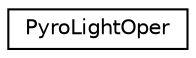 digraph G
{
  edge [fontname="Helvetica",fontsize="10",labelfontname="Helvetica",labelfontsize="10"];
  node [fontname="Helvetica",fontsize="10",shape=record];
  rankdir="LR";
  Node1 [label="PyroLightOper",height=0.2,width=0.4,color="black", fillcolor="white", style="filled",URL="$struct_pyro_light_oper.html"];
}
